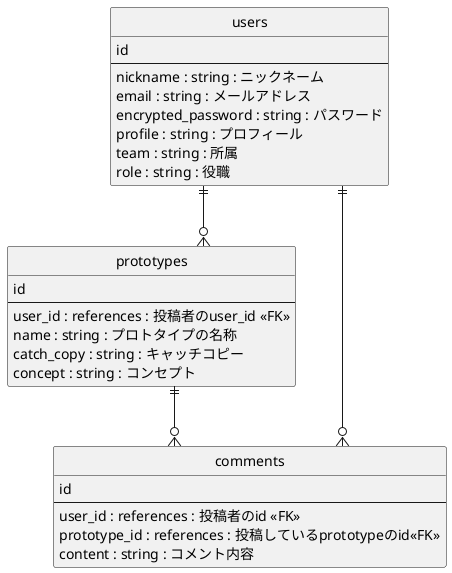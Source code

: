 @startuml protospace181
' hide the spot
hide circle

' avoid problems with angled crows feet
skinparam linetype ortho

entity "prototypes" as prototypes {
  id
  --
  user_id : references : 投稿者のuser_id <<FK>>
  name : string : プロトタイプの名称
  catch_copy : string : キャッチコピー
  concept : string : コンセプト
}

entity "users" as users {
  id
  --
  nickname : string : ニックネーム
  email : string : メールアドレス
  encrypted_password : string : パスワード
  profile : string : プロフィール
  team : string : 所属
  role : string : 役職
}

entity "comments" as comments {
  id
  --
  user_id : references : 投稿者のid <<FK>>
  prototype_id : references : 投稿しているprototypeのid<<FK>>
  content : string : コメント内容
}


users ||--o{ prototypes
users ||--o{ comments
prototypes ||--o{ comments

@enduml
